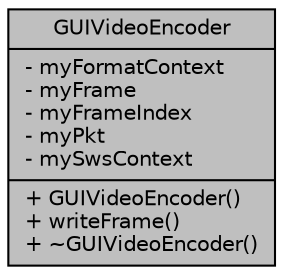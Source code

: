 digraph "GUIVideoEncoder"
{
  edge [fontname="Helvetica",fontsize="10",labelfontname="Helvetica",labelfontsize="10"];
  node [fontname="Helvetica",fontsize="10",shape=record];
  Node1 [label="{GUIVideoEncoder\n|- myFormatContext\l- myFrame\l- myFrameIndex\l- myPkt\l- mySwsContext\l|+ GUIVideoEncoder()\l+ writeFrame()\l+ ~GUIVideoEncoder()\l}",height=0.2,width=0.4,color="black", fillcolor="grey75", style="filled", fontcolor="black"];
}
